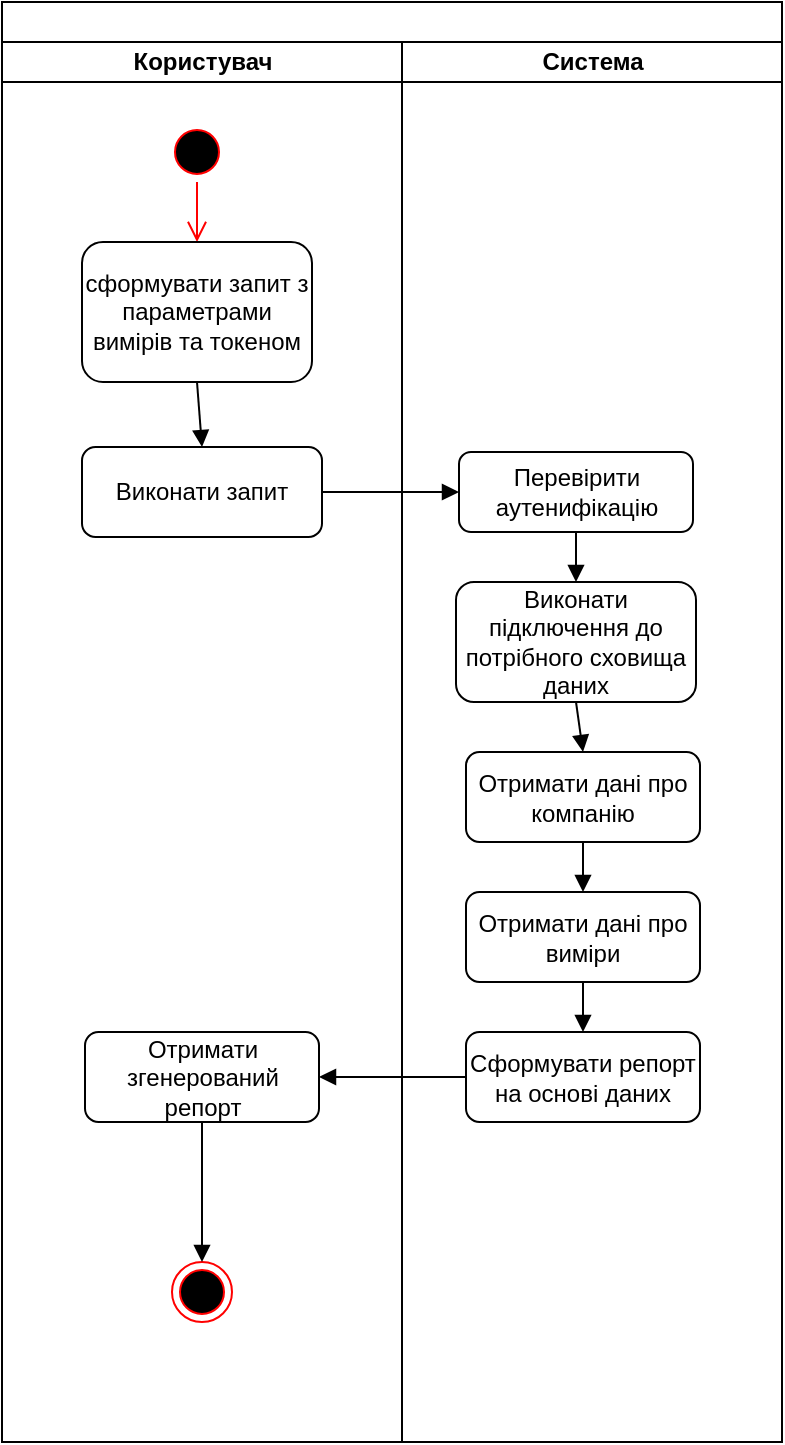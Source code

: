 <mxfile version="10.7.5" type="github"><diagram id="vsFUxlFihDuHNQ8MdWES" name="Page-1"><mxGraphModel dx="1314" dy="567" grid="1" gridSize="10" guides="1" tooltips="1" connect="1" arrows="1" fold="1" page="1" pageScale="1" pageWidth="827" pageHeight="1169" math="0" shadow="0"><root><mxCell id="0"/><mxCell id="1" parent="0"/><mxCell id="hREgoabOagOzrNE0sonu-1" value="" style="swimlane;html=1;childLayout=stackLayout;resizeParent=1;resizeParentMax=0;startSize=20;" vertex="1" parent="1"><mxGeometry x="60" y="70" width="390" height="720" as="geometry"><mxRectangle x="60" y="70" width="50" height="40" as="alternateBounds"/></mxGeometry></mxCell><mxCell id="hREgoabOagOzrNE0sonu-2" value="Користувач" style="swimlane;html=1;startSize=20;" vertex="1" parent="hREgoabOagOzrNE0sonu-1"><mxGeometry y="20" width="200" height="700" as="geometry"/></mxCell><mxCell id="hREgoabOagOzrNE0sonu-5" value="" style="ellipse;html=1;shape=startState;fillColor=#000000;strokeColor=#ff0000;" vertex="1" parent="hREgoabOagOzrNE0sonu-2"><mxGeometry x="82.5" y="40" width="30" height="30" as="geometry"/></mxCell><mxCell id="hREgoabOagOzrNE0sonu-6" value="" style="edgeStyle=orthogonalEdgeStyle;html=1;verticalAlign=bottom;endArrow=open;endSize=8;strokeColor=#ff0000;entryX=0.5;entryY=0;entryDx=0;entryDy=0;" edge="1" source="hREgoabOagOzrNE0sonu-5" parent="hREgoabOagOzrNE0sonu-2" target="hREgoabOagOzrNE0sonu-7"><mxGeometry relative="1" as="geometry"><mxPoint x="60" y="100" as="targetPoint"/></mxGeometry></mxCell><mxCell id="hREgoabOagOzrNE0sonu-7" value="сформувати запит з параметрами вимірів та токеном" style="shape=ext;rounded=1;html=1;whiteSpace=wrap;" vertex="1" parent="hREgoabOagOzrNE0sonu-2"><mxGeometry x="40" y="100" width="115" height="70" as="geometry"/></mxCell><mxCell id="hREgoabOagOzrNE0sonu-10" value="Виконати запит" style="shape=ext;rounded=1;html=1;whiteSpace=wrap;" vertex="1" parent="hREgoabOagOzrNE0sonu-2"><mxGeometry x="40" y="202.5" width="120" height="45" as="geometry"/></mxCell><mxCell id="hREgoabOagOzrNE0sonu-11" value="" style="endArrow=block;endFill=1;endSize=6;html=1;exitX=0.5;exitY=1;exitDx=0;exitDy=0;entryX=0.5;entryY=0;entryDx=0;entryDy=0;" edge="1" parent="hREgoabOagOzrNE0sonu-2" source="hREgoabOagOzrNE0sonu-7" target="hREgoabOagOzrNE0sonu-10"><mxGeometry width="100" relative="1" as="geometry"><mxPoint x="130" y="320" as="sourcePoint"/><mxPoint x="230" y="320" as="targetPoint"/></mxGeometry></mxCell><mxCell id="hREgoabOagOzrNE0sonu-17" value="Отримати згенерований репорт" style="shape=ext;rounded=1;html=1;whiteSpace=wrap;" vertex="1" parent="hREgoabOagOzrNE0sonu-2"><mxGeometry x="41.5" y="495" width="117" height="45" as="geometry"/></mxCell><mxCell id="hREgoabOagOzrNE0sonu-18" value="" style="ellipse;html=1;shape=endState;fillColor=#000000;strokeColor=#ff0000;" vertex="1" parent="hREgoabOagOzrNE0sonu-2"><mxGeometry x="85" y="610" width="30" height="30" as="geometry"/></mxCell><mxCell id="hREgoabOagOzrNE0sonu-24" value="" style="endArrow=block;endFill=1;endSize=6;html=1;exitX=0.5;exitY=1;exitDx=0;exitDy=0;entryX=0.5;entryY=0;entryDx=0;entryDy=0;" edge="1" parent="hREgoabOagOzrNE0sonu-2" source="hREgoabOagOzrNE0sonu-17" target="hREgoabOagOzrNE0sonu-18"><mxGeometry width="100" relative="1" as="geometry"><mxPoint x="220" y="285" as="sourcePoint"/><mxPoint x="289" y="285" as="targetPoint"/></mxGeometry></mxCell><mxCell id="hREgoabOagOzrNE0sonu-12" value="" style="endArrow=block;endFill=1;endSize=6;html=1;exitX=1;exitY=0.5;exitDx=0;exitDy=0;entryX=0;entryY=0.5;entryDx=0;entryDy=0;" edge="1" parent="hREgoabOagOzrNE0sonu-1" source="hREgoabOagOzrNE0sonu-10" target="hREgoabOagOzrNE0sonu-9"><mxGeometry width="100" relative="1" as="geometry"><mxPoint x="130" y="350" as="sourcePoint"/><mxPoint x="230" y="350" as="targetPoint"/></mxGeometry></mxCell><mxCell id="hREgoabOagOzrNE0sonu-3" value="Система" style="swimlane;html=1;startSize=20;" vertex="1" parent="hREgoabOagOzrNE0sonu-1"><mxGeometry x="200" y="20" width="190" height="700" as="geometry"/></mxCell><mxCell id="hREgoabOagOzrNE0sonu-9" value="Перевірити аутенифікацію" style="shape=ext;rounded=1;html=1;whiteSpace=wrap;" vertex="1" parent="hREgoabOagOzrNE0sonu-3"><mxGeometry x="28.5" y="205" width="117" height="40" as="geometry"/></mxCell><mxCell id="hREgoabOagOzrNE0sonu-13" value="Виконати підключення до потрібного сховища даних" style="shape=ext;rounded=1;html=1;whiteSpace=wrap;" vertex="1" parent="hREgoabOagOzrNE0sonu-3"><mxGeometry x="27" y="270" width="120" height="60" as="geometry"/></mxCell><mxCell id="hREgoabOagOzrNE0sonu-14" value="Отримати дані про компанію" style="shape=ext;rounded=1;html=1;whiteSpace=wrap;" vertex="1" parent="hREgoabOagOzrNE0sonu-3"><mxGeometry x="32" y="355" width="117" height="45" as="geometry"/></mxCell><mxCell id="hREgoabOagOzrNE0sonu-15" value="Отримати дані про виміри" style="shape=ext;rounded=1;html=1;whiteSpace=wrap;" vertex="1" parent="hREgoabOagOzrNE0sonu-3"><mxGeometry x="32" y="425" width="117" height="45" as="geometry"/></mxCell><mxCell id="hREgoabOagOzrNE0sonu-16" value="Сформувати репорт на основі даних" style="shape=ext;rounded=1;html=1;whiteSpace=wrap;" vertex="1" parent="hREgoabOagOzrNE0sonu-3"><mxGeometry x="32" y="495" width="117" height="45" as="geometry"/></mxCell><mxCell id="hREgoabOagOzrNE0sonu-19" value="" style="endArrow=block;endFill=1;endSize=6;html=1;exitX=0.5;exitY=1;exitDx=0;exitDy=0;entryX=0.5;entryY=0;entryDx=0;entryDy=0;" edge="1" parent="hREgoabOagOzrNE0sonu-3" source="hREgoabOagOzrNE0sonu-9" target="hREgoabOagOzrNE0sonu-13"><mxGeometry width="100" relative="1" as="geometry"><mxPoint x="-30" y="235" as="sourcePoint"/><mxPoint x="39" y="235" as="targetPoint"/></mxGeometry></mxCell><mxCell id="hREgoabOagOzrNE0sonu-20" value="" style="endArrow=block;endFill=1;endSize=6;html=1;exitX=0.5;exitY=1;exitDx=0;exitDy=0;entryX=0.5;entryY=0;entryDx=0;entryDy=0;" edge="1" parent="hREgoabOagOzrNE0sonu-3" source="hREgoabOagOzrNE0sonu-13" target="hREgoabOagOzrNE0sonu-14"><mxGeometry width="100" relative="1" as="geometry"><mxPoint x="-20" y="245" as="sourcePoint"/><mxPoint x="49" y="245" as="targetPoint"/></mxGeometry></mxCell><mxCell id="hREgoabOagOzrNE0sonu-21" value="" style="endArrow=block;endFill=1;endSize=6;html=1;exitX=0.5;exitY=1;exitDx=0;exitDy=0;entryX=0.5;entryY=0;entryDx=0;entryDy=0;" edge="1" parent="hREgoabOagOzrNE0sonu-3" source="hREgoabOagOzrNE0sonu-14" target="hREgoabOagOzrNE0sonu-15"><mxGeometry width="100" relative="1" as="geometry"><mxPoint x="-10" y="255" as="sourcePoint"/><mxPoint x="59" y="255" as="targetPoint"/></mxGeometry></mxCell><mxCell id="hREgoabOagOzrNE0sonu-22" value="" style="endArrow=block;endFill=1;endSize=6;html=1;exitX=0.5;exitY=1;exitDx=0;exitDy=0;entryX=0.5;entryY=0;entryDx=0;entryDy=0;" edge="1" parent="hREgoabOagOzrNE0sonu-3" source="hREgoabOagOzrNE0sonu-15" target="hREgoabOagOzrNE0sonu-16"><mxGeometry width="100" relative="1" as="geometry"><mxPoint y="265" as="sourcePoint"/><mxPoint x="69" y="265" as="targetPoint"/></mxGeometry></mxCell><mxCell id="hREgoabOagOzrNE0sonu-23" value="" style="endArrow=block;endFill=1;endSize=6;html=1;exitX=0;exitY=0.5;exitDx=0;exitDy=0;entryX=1;entryY=0.5;entryDx=0;entryDy=0;" edge="1" parent="hREgoabOagOzrNE0sonu-1" source="hREgoabOagOzrNE0sonu-16" target="hREgoabOagOzrNE0sonu-17"><mxGeometry width="100" relative="1" as="geometry"><mxPoint x="210" y="295" as="sourcePoint"/><mxPoint x="279" y="295" as="targetPoint"/></mxGeometry></mxCell></root></mxGraphModel></diagram></mxfile>